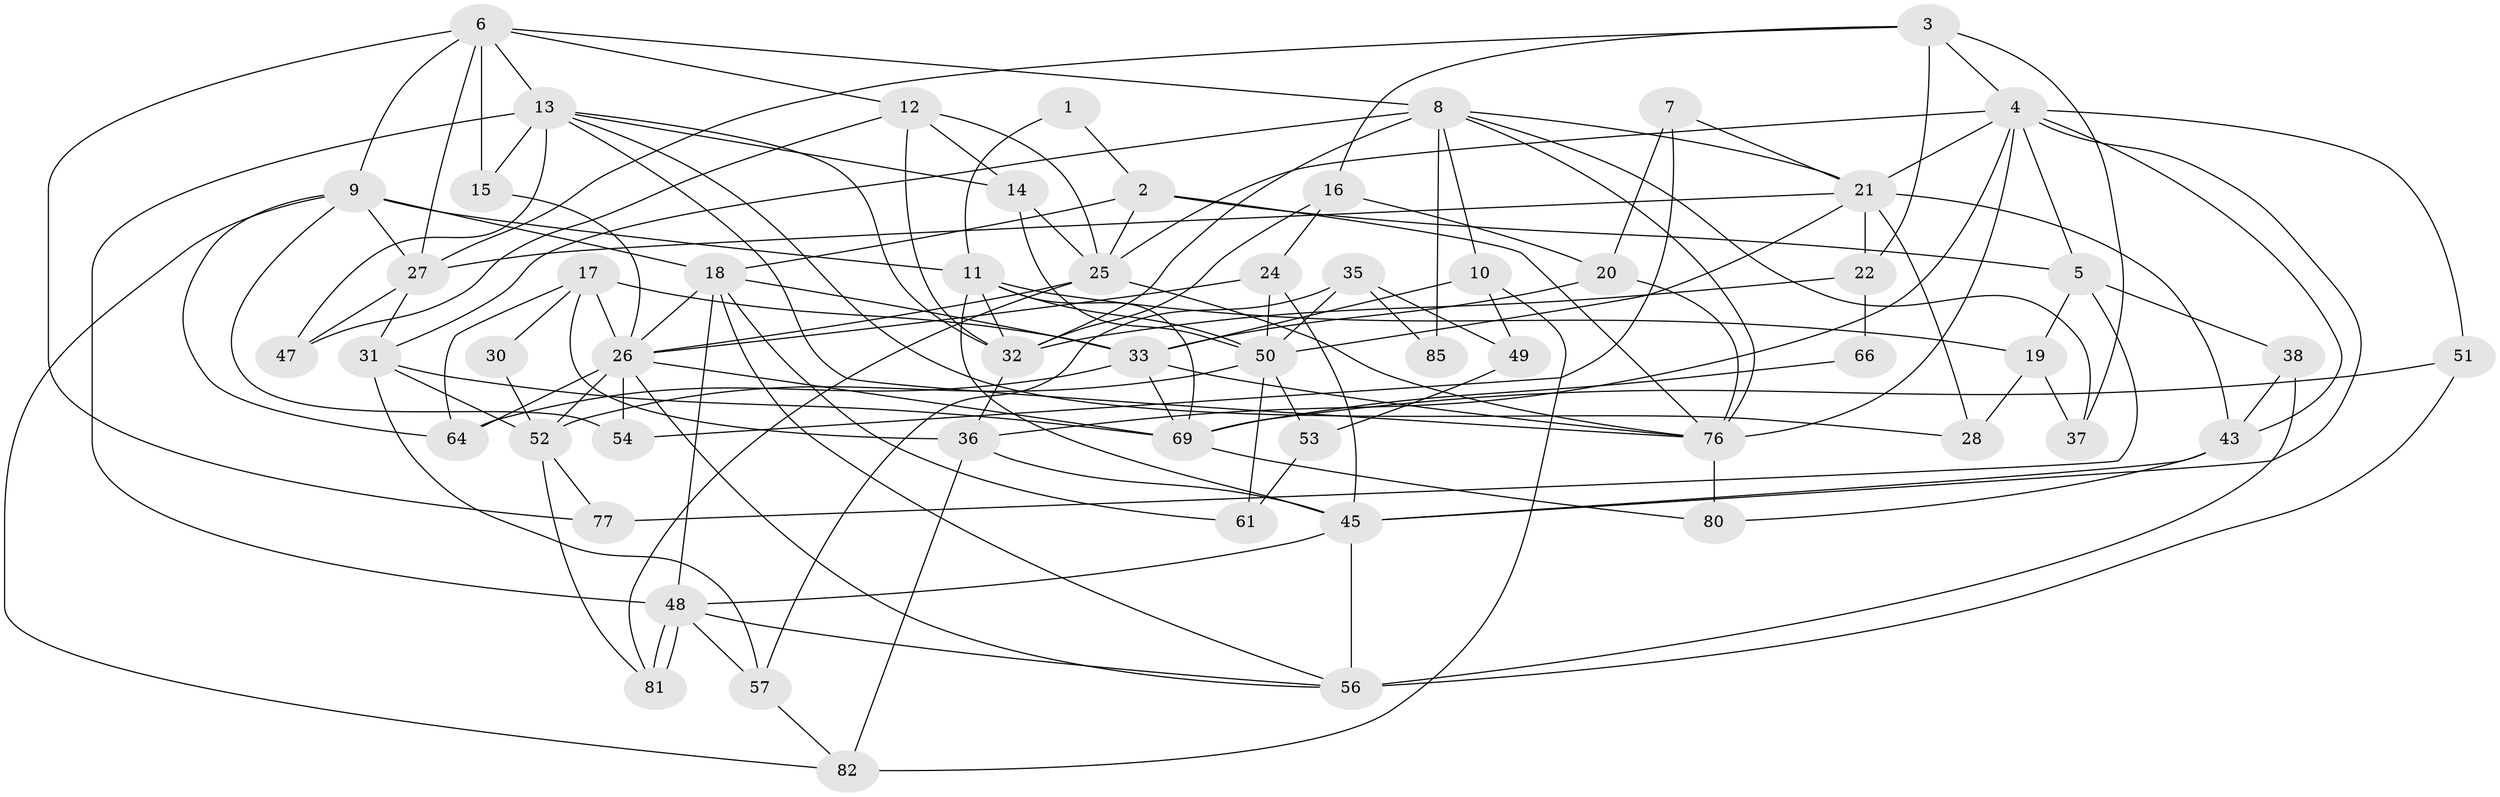 // original degree distribution, {2: 0.1348314606741573, 4: 0.2696629213483146, 6: 0.10112359550561797, 3: 0.24719101123595505, 5: 0.2247191011235955, 9: 0.011235955056179775, 7: 0.011235955056179775}
// Generated by graph-tools (version 1.1) at 2025/11/02/27/25 16:11:24]
// undirected, 57 vertices, 141 edges
graph export_dot {
graph [start="1"]
  node [color=gray90,style=filled];
  1;
  2 [super="+29"];
  3 [super="+62"];
  4 [super="+59"];
  5 [super="+39"];
  6 [super="+23"];
  7;
  8 [super="+88"];
  9 [super="+41"];
  10;
  11 [super="+79"];
  12 [super="+46"];
  13 [super="+68"];
  14;
  15;
  16 [super="+65"];
  17 [super="+83"];
  18 [super="+40"];
  19 [super="+34"];
  20;
  21 [super="+84"];
  22 [super="+60"];
  24;
  25 [super="+71"];
  26 [super="+63"];
  27;
  28;
  30;
  31;
  32 [super="+58"];
  33 [super="+55"];
  35;
  36 [super="+44"];
  37 [super="+42"];
  38 [super="+78"];
  43 [super="+73"];
  45 [super="+67"];
  47;
  48 [super="+74"];
  49;
  50 [super="+70"];
  51;
  52 [super="+72"];
  53;
  54;
  56 [super="+86"];
  57 [super="+89"];
  61;
  64;
  66;
  69 [super="+75"];
  76 [super="+87"];
  77;
  80;
  81;
  82;
  85;
  1 -- 11;
  1 -- 2;
  2 -- 18;
  2 -- 76;
  2 -- 25;
  2 -- 5;
  3 -- 22;
  3 -- 27;
  3 -- 4;
  3 -- 37;
  3 -- 16;
  4 -- 43;
  4 -- 45;
  4 -- 51;
  4 -- 76;
  4 -- 5;
  4 -- 36;
  4 -- 21;
  4 -- 25;
  5 -- 77;
  5 -- 38;
  5 -- 19;
  6 -- 27;
  6 -- 9;
  6 -- 8;
  6 -- 77;
  6 -- 15;
  6 -- 12;
  6 -- 13;
  7 -- 54;
  7 -- 21;
  7 -- 20;
  8 -- 37;
  8 -- 85;
  8 -- 21;
  8 -- 10;
  8 -- 76;
  8 -- 31;
  8 -- 32;
  9 -- 64;
  9 -- 11 [weight=2];
  9 -- 82;
  9 -- 54;
  9 -- 27;
  9 -- 18;
  10 -- 49;
  10 -- 82;
  10 -- 33;
  11 -- 19;
  11 -- 32;
  11 -- 45;
  11 -- 50;
  11 -- 69;
  12 -- 47;
  12 -- 14;
  12 -- 25;
  12 -- 32;
  13 -- 14 [weight=2];
  13 -- 28;
  13 -- 76;
  13 -- 15;
  13 -- 47;
  13 -- 48;
  13 -- 32;
  14 -- 25;
  14 -- 50;
  15 -- 26;
  16 -- 32;
  16 -- 24;
  16 -- 20;
  17 -- 36;
  17 -- 64;
  17 -- 33;
  17 -- 26;
  17 -- 30;
  18 -- 33;
  18 -- 48;
  18 -- 26;
  18 -- 61;
  18 -- 56;
  19 -- 37 [weight=2];
  19 -- 28;
  20 -- 76;
  20 -- 33 [weight=2];
  21 -- 27;
  21 -- 28;
  21 -- 43;
  21 -- 50;
  21 -- 22;
  22 -- 32;
  22 -- 66;
  24 -- 50;
  24 -- 45;
  24 -- 26;
  25 -- 26;
  25 -- 76;
  25 -- 81;
  26 -- 52;
  26 -- 56;
  26 -- 64;
  26 -- 54;
  26 -- 69;
  27 -- 31;
  27 -- 47;
  30 -- 52;
  31 -- 52;
  31 -- 69;
  31 -- 57;
  32 -- 36;
  33 -- 76;
  33 -- 64;
  33 -- 69;
  35 -- 49;
  35 -- 50;
  35 -- 85;
  35 -- 57;
  36 -- 82;
  36 -- 45;
  38 -- 43;
  38 -- 56 [weight=2];
  43 -- 80;
  43 -- 45;
  45 -- 48;
  45 -- 56;
  48 -- 56;
  48 -- 81;
  48 -- 81;
  48 -- 57;
  49 -- 53;
  50 -- 61;
  50 -- 52;
  50 -- 53;
  51 -- 56;
  51 -- 69;
  52 -- 77;
  52 -- 81;
  53 -- 61;
  57 -- 82;
  66 -- 69;
  69 -- 80;
  76 -- 80;
}

